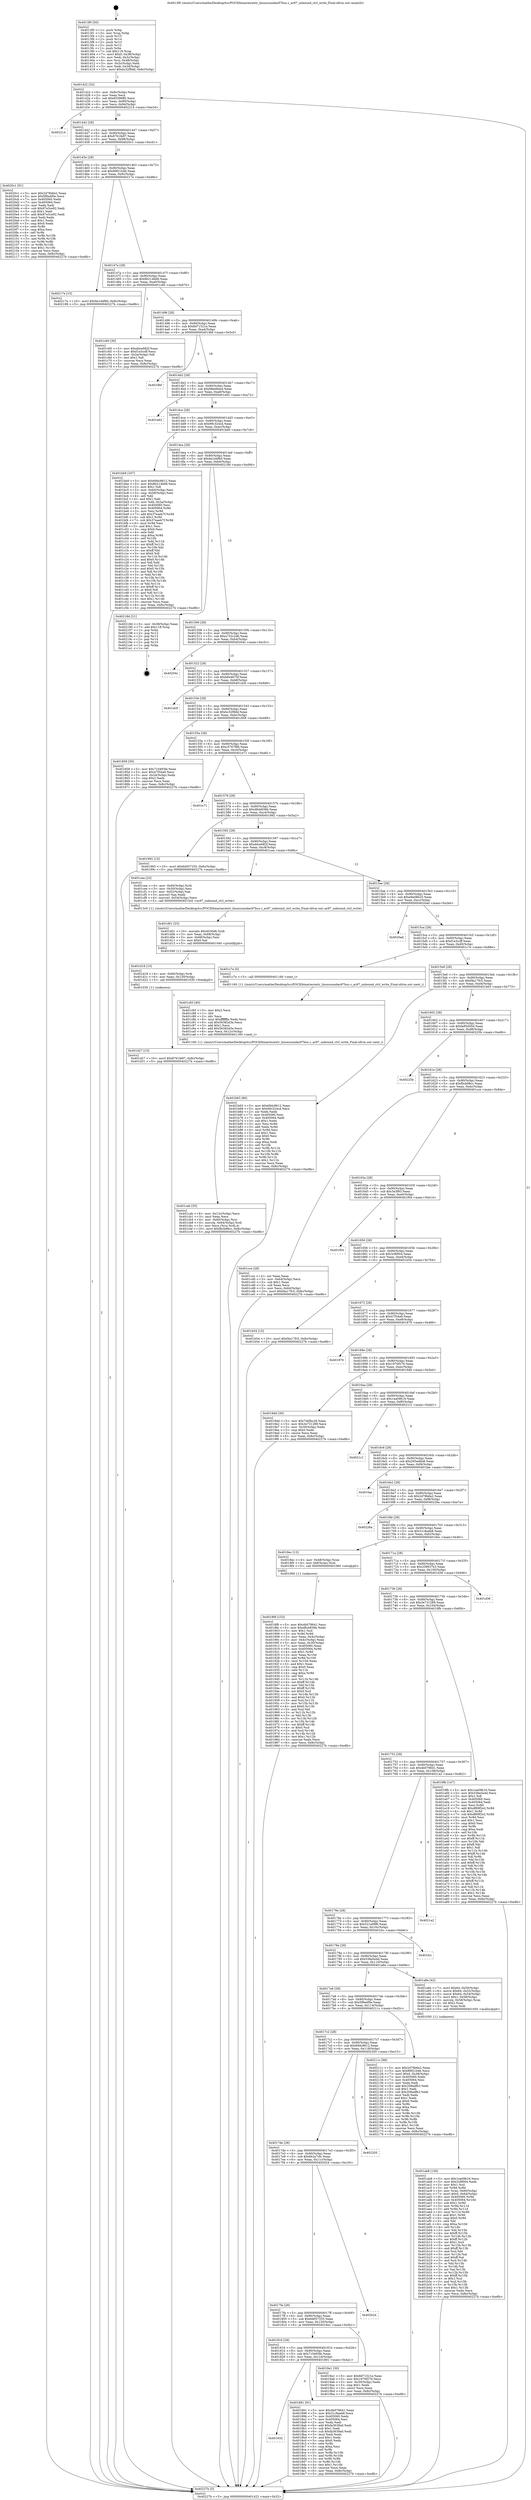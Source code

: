 digraph "0x4013f0" {
  label = "0x4013f0 (/mnt/c/Users/mathe/Desktop/tcc/POCII/binaries/extr_linuxsoundac97bus.c_ac97_unbound_ctrl_write_Final-ollvm.out::main(0))"
  labelloc = "t"
  node[shape=record]

  Entry [label="",width=0.3,height=0.3,shape=circle,fillcolor=black,style=filled]
  "0x401422" [label="{
     0x401422 [32]\l
     | [instrs]\l
     &nbsp;&nbsp;0x401422 \<+6\>: mov -0x8c(%rbp),%eax\l
     &nbsp;&nbsp;0x401428 \<+2\>: mov %eax,%ecx\l
     &nbsp;&nbsp;0x40142a \<+6\>: sub $0x85396ff2,%ecx\l
     &nbsp;&nbsp;0x401430 \<+6\>: mov %eax,-0x90(%rbp)\l
     &nbsp;&nbsp;0x401436 \<+6\>: mov %ecx,-0x94(%rbp)\l
     &nbsp;&nbsp;0x40143c \<+6\>: je 0000000000402214 \<main+0xe24\>\l
  }"]
  "0x402214" [label="{
     0x402214\l
  }", style=dashed]
  "0x401442" [label="{
     0x401442 [28]\l
     | [instrs]\l
     &nbsp;&nbsp;0x401442 \<+5\>: jmp 0000000000401447 \<main+0x57\>\l
     &nbsp;&nbsp;0x401447 \<+6\>: mov -0x90(%rbp),%eax\l
     &nbsp;&nbsp;0x40144d \<+5\>: sub $0x8761fe97,%eax\l
     &nbsp;&nbsp;0x401452 \<+6\>: mov %eax,-0x98(%rbp)\l
     &nbsp;&nbsp;0x401458 \<+6\>: je 00000000004020c1 \<main+0xcd1\>\l
  }"]
  Exit [label="",width=0.3,height=0.3,shape=circle,fillcolor=black,style=filled,peripheries=2]
  "0x4020c1" [label="{
     0x4020c1 [91]\l
     | [instrs]\l
     &nbsp;&nbsp;0x4020c1 \<+5\>: mov $0x2d78b6e2,%eax\l
     &nbsp;&nbsp;0x4020c6 \<+5\>: mov $0x5f9a4f0e,%ecx\l
     &nbsp;&nbsp;0x4020cb \<+7\>: mov 0x405060,%edx\l
     &nbsp;&nbsp;0x4020d2 \<+7\>: mov 0x405064,%esi\l
     &nbsp;&nbsp;0x4020d9 \<+2\>: mov %edx,%edi\l
     &nbsp;&nbsp;0x4020db \<+6\>: sub $0x97e3ce92,%edi\l
     &nbsp;&nbsp;0x4020e1 \<+3\>: sub $0x1,%edi\l
     &nbsp;&nbsp;0x4020e4 \<+6\>: add $0x97e3ce92,%edi\l
     &nbsp;&nbsp;0x4020ea \<+3\>: imul %edi,%edx\l
     &nbsp;&nbsp;0x4020ed \<+3\>: and $0x1,%edx\l
     &nbsp;&nbsp;0x4020f0 \<+3\>: cmp $0x0,%edx\l
     &nbsp;&nbsp;0x4020f3 \<+4\>: sete %r8b\l
     &nbsp;&nbsp;0x4020f7 \<+3\>: cmp $0xa,%esi\l
     &nbsp;&nbsp;0x4020fa \<+4\>: setl %r9b\l
     &nbsp;&nbsp;0x4020fe \<+3\>: mov %r8b,%r10b\l
     &nbsp;&nbsp;0x402101 \<+3\>: and %r9b,%r10b\l
     &nbsp;&nbsp;0x402104 \<+3\>: xor %r9b,%r8b\l
     &nbsp;&nbsp;0x402107 \<+3\>: or %r8b,%r10b\l
     &nbsp;&nbsp;0x40210a \<+4\>: test $0x1,%r10b\l
     &nbsp;&nbsp;0x40210e \<+3\>: cmovne %ecx,%eax\l
     &nbsp;&nbsp;0x402111 \<+6\>: mov %eax,-0x8c(%rbp)\l
     &nbsp;&nbsp;0x402117 \<+5\>: jmp 000000000040227b \<main+0xe8b\>\l
  }"]
  "0x40145e" [label="{
     0x40145e [28]\l
     | [instrs]\l
     &nbsp;&nbsp;0x40145e \<+5\>: jmp 0000000000401463 \<main+0x73\>\l
     &nbsp;&nbsp;0x401463 \<+6\>: mov -0x90(%rbp),%eax\l
     &nbsp;&nbsp;0x401469 \<+5\>: sub $0x89f21b4b,%eax\l
     &nbsp;&nbsp;0x40146e \<+6\>: mov %eax,-0x9c(%rbp)\l
     &nbsp;&nbsp;0x401474 \<+6\>: je 000000000040217e \<main+0xd8e\>\l
  }"]
  "0x401d27" [label="{
     0x401d27 [15]\l
     | [instrs]\l
     &nbsp;&nbsp;0x401d27 \<+10\>: movl $0x8761fe97,-0x8c(%rbp)\l
     &nbsp;&nbsp;0x401d31 \<+5\>: jmp 000000000040227b \<main+0xe8b\>\l
  }"]
  "0x40217e" [label="{
     0x40217e [15]\l
     | [instrs]\l
     &nbsp;&nbsp;0x40217e \<+10\>: movl $0x9a1d4fb0,-0x8c(%rbp)\l
     &nbsp;&nbsp;0x402188 \<+5\>: jmp 000000000040227b \<main+0xe8b\>\l
  }"]
  "0x40147a" [label="{
     0x40147a [28]\l
     | [instrs]\l
     &nbsp;&nbsp;0x40147a \<+5\>: jmp 000000000040147f \<main+0x8f\>\l
     &nbsp;&nbsp;0x40147f \<+6\>: mov -0x90(%rbp),%eax\l
     &nbsp;&nbsp;0x401485 \<+5\>: sub $0x8b214b68,%eax\l
     &nbsp;&nbsp;0x40148a \<+6\>: mov %eax,-0xa0(%rbp)\l
     &nbsp;&nbsp;0x401490 \<+6\>: je 0000000000401c60 \<main+0x870\>\l
  }"]
  "0x401d18" [label="{
     0x401d18 [15]\l
     | [instrs]\l
     &nbsp;&nbsp;0x401d18 \<+4\>: mov -0x60(%rbp),%rdi\l
     &nbsp;&nbsp;0x401d1c \<+6\>: mov %eax,-0x130(%rbp)\l
     &nbsp;&nbsp;0x401d22 \<+5\>: call 0000000000401030 \<free@plt\>\l
     | [calls]\l
     &nbsp;&nbsp;0x401030 \{1\} (unknown)\l
  }"]
  "0x401c60" [label="{
     0x401c60 [30]\l
     | [instrs]\l
     &nbsp;&nbsp;0x401c60 \<+5\>: mov $0xddce682f,%eax\l
     &nbsp;&nbsp;0x401c65 \<+5\>: mov $0xf1e3ccff,%ecx\l
     &nbsp;&nbsp;0x401c6a \<+3\>: mov -0x2a(%rbp),%dl\l
     &nbsp;&nbsp;0x401c6d \<+3\>: test $0x1,%dl\l
     &nbsp;&nbsp;0x401c70 \<+3\>: cmovne %ecx,%eax\l
     &nbsp;&nbsp;0x401c73 \<+6\>: mov %eax,-0x8c(%rbp)\l
     &nbsp;&nbsp;0x401c79 \<+5\>: jmp 000000000040227b \<main+0xe8b\>\l
  }"]
  "0x401496" [label="{
     0x401496 [28]\l
     | [instrs]\l
     &nbsp;&nbsp;0x401496 \<+5\>: jmp 000000000040149b \<main+0xab\>\l
     &nbsp;&nbsp;0x40149b \<+6\>: mov -0x90(%rbp),%eax\l
     &nbsp;&nbsp;0x4014a1 \<+5\>: sub $0x8d71521e,%eax\l
     &nbsp;&nbsp;0x4014a6 \<+6\>: mov %eax,-0xa4(%rbp)\l
     &nbsp;&nbsp;0x4014ac \<+6\>: je 00000000004019bf \<main+0x5cf\>\l
  }"]
  "0x401d01" [label="{
     0x401d01 [23]\l
     | [instrs]\l
     &nbsp;&nbsp;0x401d01 \<+10\>: movabs $0x4030d6,%rdi\l
     &nbsp;&nbsp;0x401d0b \<+3\>: mov %eax,-0x68(%rbp)\l
     &nbsp;&nbsp;0x401d0e \<+3\>: mov -0x68(%rbp),%esi\l
     &nbsp;&nbsp;0x401d11 \<+2\>: mov $0x0,%al\l
     &nbsp;&nbsp;0x401d13 \<+5\>: call 0000000000401040 \<printf@plt\>\l
     | [calls]\l
     &nbsp;&nbsp;0x401040 \{1\} (unknown)\l
  }"]
  "0x4019bf" [label="{
     0x4019bf\l
  }", style=dashed]
  "0x4014b2" [label="{
     0x4014b2 [28]\l
     | [instrs]\l
     &nbsp;&nbsp;0x4014b2 \<+5\>: jmp 00000000004014b7 \<main+0xc7\>\l
     &nbsp;&nbsp;0x4014b7 \<+6\>: mov -0x90(%rbp),%eax\l
     &nbsp;&nbsp;0x4014bd \<+5\>: sub $0x98eb8ee4,%eax\l
     &nbsp;&nbsp;0x4014c2 \<+6\>: mov %eax,-0xa8(%rbp)\l
     &nbsp;&nbsp;0x4014c8 \<+6\>: je 0000000000401e62 \<main+0xa72\>\l
  }"]
  "0x401cab" [label="{
     0x401cab [35]\l
     | [instrs]\l
     &nbsp;&nbsp;0x401cab \<+6\>: mov -0x12c(%rbp),%ecx\l
     &nbsp;&nbsp;0x401cb1 \<+3\>: imul %eax,%ecx\l
     &nbsp;&nbsp;0x401cb4 \<+4\>: mov -0x60(%rbp),%rsi\l
     &nbsp;&nbsp;0x401cb8 \<+4\>: movslq -0x64(%rbp),%rdi\l
     &nbsp;&nbsp;0x401cbc \<+3\>: mov %ecx,(%rsi,%rdi,4)\l
     &nbsp;&nbsp;0x401cbf \<+10\>: movl $0xfbcb98cc,-0x8c(%rbp)\l
     &nbsp;&nbsp;0x401cc9 \<+5\>: jmp 000000000040227b \<main+0xe8b\>\l
  }"]
  "0x401e62" [label="{
     0x401e62\l
  }", style=dashed]
  "0x4014ce" [label="{
     0x4014ce [28]\l
     | [instrs]\l
     &nbsp;&nbsp;0x4014ce \<+5\>: jmp 00000000004014d3 \<main+0xe3\>\l
     &nbsp;&nbsp;0x4014d3 \<+6\>: mov -0x90(%rbp),%eax\l
     &nbsp;&nbsp;0x4014d9 \<+5\>: sub $0x99c324cd,%eax\l
     &nbsp;&nbsp;0x4014de \<+6\>: mov %eax,-0xac(%rbp)\l
     &nbsp;&nbsp;0x4014e4 \<+6\>: je 0000000000401bb9 \<main+0x7c9\>\l
  }"]
  "0x401c83" [label="{
     0x401c83 [40]\l
     | [instrs]\l
     &nbsp;&nbsp;0x401c83 \<+5\>: mov $0x2,%ecx\l
     &nbsp;&nbsp;0x401c88 \<+1\>: cltd\l
     &nbsp;&nbsp;0x401c89 \<+2\>: idiv %ecx\l
     &nbsp;&nbsp;0x401c8b \<+6\>: imul $0xfffffffe,%edx,%ecx\l
     &nbsp;&nbsp;0x401c91 \<+6\>: sub $0x56382d3e,%ecx\l
     &nbsp;&nbsp;0x401c97 \<+3\>: add $0x1,%ecx\l
     &nbsp;&nbsp;0x401c9a \<+6\>: add $0x56382d3e,%ecx\l
     &nbsp;&nbsp;0x401ca0 \<+6\>: mov %ecx,-0x12c(%rbp)\l
     &nbsp;&nbsp;0x401ca6 \<+5\>: call 0000000000401160 \<next_i\>\l
     | [calls]\l
     &nbsp;&nbsp;0x401160 \{1\} (/mnt/c/Users/mathe/Desktop/tcc/POCII/binaries/extr_linuxsoundac97bus.c_ac97_unbound_ctrl_write_Final-ollvm.out::next_i)\l
  }"]
  "0x401bb9" [label="{
     0x401bb9 [167]\l
     | [instrs]\l
     &nbsp;&nbsp;0x401bb9 \<+5\>: mov $0x69dc8612,%eax\l
     &nbsp;&nbsp;0x401bbe \<+5\>: mov $0x8b214b68,%ecx\l
     &nbsp;&nbsp;0x401bc3 \<+2\>: mov $0x1,%dl\l
     &nbsp;&nbsp;0x401bc5 \<+3\>: mov -0x64(%rbp),%esi\l
     &nbsp;&nbsp;0x401bc8 \<+3\>: cmp -0x58(%rbp),%esi\l
     &nbsp;&nbsp;0x401bcb \<+4\>: setl %dil\l
     &nbsp;&nbsp;0x401bcf \<+4\>: and $0x1,%dil\l
     &nbsp;&nbsp;0x401bd3 \<+4\>: mov %dil,-0x2a(%rbp)\l
     &nbsp;&nbsp;0x401bd7 \<+7\>: mov 0x405060,%esi\l
     &nbsp;&nbsp;0x401bde \<+8\>: mov 0x405064,%r8d\l
     &nbsp;&nbsp;0x401be6 \<+3\>: mov %esi,%r9d\l
     &nbsp;&nbsp;0x401be9 \<+7\>: add $0x37eaeb7f,%r9d\l
     &nbsp;&nbsp;0x401bf0 \<+4\>: sub $0x1,%r9d\l
     &nbsp;&nbsp;0x401bf4 \<+7\>: sub $0x37eaeb7f,%r9d\l
     &nbsp;&nbsp;0x401bfb \<+4\>: imul %r9d,%esi\l
     &nbsp;&nbsp;0x401bff \<+3\>: and $0x1,%esi\l
     &nbsp;&nbsp;0x401c02 \<+3\>: cmp $0x0,%esi\l
     &nbsp;&nbsp;0x401c05 \<+4\>: sete %dil\l
     &nbsp;&nbsp;0x401c09 \<+4\>: cmp $0xa,%r8d\l
     &nbsp;&nbsp;0x401c0d \<+4\>: setl %r10b\l
     &nbsp;&nbsp;0x401c11 \<+3\>: mov %dil,%r11b\l
     &nbsp;&nbsp;0x401c14 \<+4\>: xor $0xff,%r11b\l
     &nbsp;&nbsp;0x401c18 \<+3\>: mov %r10b,%bl\l
     &nbsp;&nbsp;0x401c1b \<+3\>: xor $0xff,%bl\l
     &nbsp;&nbsp;0x401c1e \<+3\>: xor $0x0,%dl\l
     &nbsp;&nbsp;0x401c21 \<+3\>: mov %r11b,%r14b\l
     &nbsp;&nbsp;0x401c24 \<+4\>: and $0x0,%r14b\l
     &nbsp;&nbsp;0x401c28 \<+3\>: and %dl,%dil\l
     &nbsp;&nbsp;0x401c2b \<+3\>: mov %bl,%r15b\l
     &nbsp;&nbsp;0x401c2e \<+4\>: and $0x0,%r15b\l
     &nbsp;&nbsp;0x401c32 \<+3\>: and %dl,%r10b\l
     &nbsp;&nbsp;0x401c35 \<+3\>: or %dil,%r14b\l
     &nbsp;&nbsp;0x401c38 \<+3\>: or %r10b,%r15b\l
     &nbsp;&nbsp;0x401c3b \<+3\>: xor %r15b,%r14b\l
     &nbsp;&nbsp;0x401c3e \<+3\>: or %bl,%r11b\l
     &nbsp;&nbsp;0x401c41 \<+4\>: xor $0xff,%r11b\l
     &nbsp;&nbsp;0x401c45 \<+3\>: or $0x0,%dl\l
     &nbsp;&nbsp;0x401c48 \<+3\>: and %dl,%r11b\l
     &nbsp;&nbsp;0x401c4b \<+3\>: or %r11b,%r14b\l
     &nbsp;&nbsp;0x401c4e \<+4\>: test $0x1,%r14b\l
     &nbsp;&nbsp;0x401c52 \<+3\>: cmovne %ecx,%eax\l
     &nbsp;&nbsp;0x401c55 \<+6\>: mov %eax,-0x8c(%rbp)\l
     &nbsp;&nbsp;0x401c5b \<+5\>: jmp 000000000040227b \<main+0xe8b\>\l
  }"]
  "0x4014ea" [label="{
     0x4014ea [28]\l
     | [instrs]\l
     &nbsp;&nbsp;0x4014ea \<+5\>: jmp 00000000004014ef \<main+0xff\>\l
     &nbsp;&nbsp;0x4014ef \<+6\>: mov -0x90(%rbp),%eax\l
     &nbsp;&nbsp;0x4014f5 \<+5\>: sub $0x9a1d4fb0,%eax\l
     &nbsp;&nbsp;0x4014fa \<+6\>: mov %eax,-0xb0(%rbp)\l
     &nbsp;&nbsp;0x401500 \<+6\>: je 000000000040218d \<main+0xd9d\>\l
  }"]
  "0x401ab8" [label="{
     0x401ab8 [156]\l
     | [instrs]\l
     &nbsp;&nbsp;0x401ab8 \<+5\>: mov $0x1ea09b16,%ecx\l
     &nbsp;&nbsp;0x401abd \<+5\>: mov $0x3c8f004,%edx\l
     &nbsp;&nbsp;0x401ac2 \<+3\>: mov $0x1,%sil\l
     &nbsp;&nbsp;0x401ac5 \<+3\>: xor %r8d,%r8d\l
     &nbsp;&nbsp;0x401ac8 \<+4\>: mov %rax,-0x60(%rbp)\l
     &nbsp;&nbsp;0x401acc \<+7\>: movl $0x0,-0x64(%rbp)\l
     &nbsp;&nbsp;0x401ad3 \<+8\>: mov 0x405060,%r9d\l
     &nbsp;&nbsp;0x401adb \<+8\>: mov 0x405064,%r10d\l
     &nbsp;&nbsp;0x401ae3 \<+4\>: sub $0x1,%r8d\l
     &nbsp;&nbsp;0x401ae7 \<+3\>: mov %r9d,%r11d\l
     &nbsp;&nbsp;0x401aea \<+3\>: add %r8d,%r11d\l
     &nbsp;&nbsp;0x401aed \<+4\>: imul %r11d,%r9d\l
     &nbsp;&nbsp;0x401af1 \<+4\>: and $0x1,%r9d\l
     &nbsp;&nbsp;0x401af5 \<+4\>: cmp $0x0,%r9d\l
     &nbsp;&nbsp;0x401af9 \<+3\>: sete %bl\l
     &nbsp;&nbsp;0x401afc \<+4\>: cmp $0xa,%r10d\l
     &nbsp;&nbsp;0x401b00 \<+4\>: setl %r14b\l
     &nbsp;&nbsp;0x401b04 \<+3\>: mov %bl,%r15b\l
     &nbsp;&nbsp;0x401b07 \<+4\>: xor $0xff,%r15b\l
     &nbsp;&nbsp;0x401b0b \<+3\>: mov %r14b,%r12b\l
     &nbsp;&nbsp;0x401b0e \<+4\>: xor $0xff,%r12b\l
     &nbsp;&nbsp;0x401b12 \<+4\>: xor $0x1,%sil\l
     &nbsp;&nbsp;0x401b16 \<+3\>: mov %r15b,%r13b\l
     &nbsp;&nbsp;0x401b19 \<+4\>: and $0xff,%r13b\l
     &nbsp;&nbsp;0x401b1d \<+3\>: and %sil,%bl\l
     &nbsp;&nbsp;0x401b20 \<+3\>: mov %r12b,%al\l
     &nbsp;&nbsp;0x401b23 \<+2\>: and $0xff,%al\l
     &nbsp;&nbsp;0x401b25 \<+3\>: and %sil,%r14b\l
     &nbsp;&nbsp;0x401b28 \<+3\>: or %bl,%r13b\l
     &nbsp;&nbsp;0x401b2b \<+3\>: or %r14b,%al\l
     &nbsp;&nbsp;0x401b2e \<+3\>: xor %al,%r13b\l
     &nbsp;&nbsp;0x401b31 \<+3\>: or %r12b,%r15b\l
     &nbsp;&nbsp;0x401b34 \<+4\>: xor $0xff,%r15b\l
     &nbsp;&nbsp;0x401b38 \<+4\>: or $0x1,%sil\l
     &nbsp;&nbsp;0x401b3c \<+3\>: and %sil,%r15b\l
     &nbsp;&nbsp;0x401b3f \<+3\>: or %r15b,%r13b\l
     &nbsp;&nbsp;0x401b42 \<+4\>: test $0x1,%r13b\l
     &nbsp;&nbsp;0x401b46 \<+3\>: cmovne %edx,%ecx\l
     &nbsp;&nbsp;0x401b49 \<+6\>: mov %ecx,-0x8c(%rbp)\l
     &nbsp;&nbsp;0x401b4f \<+5\>: jmp 000000000040227b \<main+0xe8b\>\l
  }"]
  "0x40218d" [label="{
     0x40218d [21]\l
     | [instrs]\l
     &nbsp;&nbsp;0x40218d \<+3\>: mov -0x38(%rbp),%eax\l
     &nbsp;&nbsp;0x402190 \<+7\>: add $0x118,%rsp\l
     &nbsp;&nbsp;0x402197 \<+1\>: pop %rbx\l
     &nbsp;&nbsp;0x402198 \<+2\>: pop %r12\l
     &nbsp;&nbsp;0x40219a \<+2\>: pop %r13\l
     &nbsp;&nbsp;0x40219c \<+2\>: pop %r14\l
     &nbsp;&nbsp;0x40219e \<+2\>: pop %r15\l
     &nbsp;&nbsp;0x4021a0 \<+1\>: pop %rbp\l
     &nbsp;&nbsp;0x4021a1 \<+1\>: ret\l
  }"]
  "0x401506" [label="{
     0x401506 [28]\l
     | [instrs]\l
     &nbsp;&nbsp;0x401506 \<+5\>: jmp 000000000040150b \<main+0x11b\>\l
     &nbsp;&nbsp;0x40150b \<+6\>: mov -0x90(%rbp),%eax\l
     &nbsp;&nbsp;0x401511 \<+5\>: sub $0xa732c2db,%eax\l
     &nbsp;&nbsp;0x401516 \<+6\>: mov %eax,-0xb4(%rbp)\l
     &nbsp;&nbsp;0x40151c \<+6\>: je 000000000040204c \<main+0xc5c\>\l
  }"]
  "0x4018f9" [label="{
     0x4018f9 [153]\l
     | [instrs]\l
     &nbsp;&nbsp;0x4018f9 \<+5\>: mov $0x4b078641,%ecx\l
     &nbsp;&nbsp;0x4018fe \<+5\>: mov $0xd8cb836b,%edx\l
     &nbsp;&nbsp;0x401903 \<+3\>: mov $0x1,%sil\l
     &nbsp;&nbsp;0x401906 \<+3\>: xor %r8d,%r8d\l
     &nbsp;&nbsp;0x401909 \<+3\>: mov %eax,-0x4c(%rbp)\l
     &nbsp;&nbsp;0x40190c \<+3\>: mov -0x4c(%rbp),%eax\l
     &nbsp;&nbsp;0x40190f \<+3\>: mov %eax,-0x30(%rbp)\l
     &nbsp;&nbsp;0x401912 \<+7\>: mov 0x405060,%eax\l
     &nbsp;&nbsp;0x401919 \<+8\>: mov 0x405064,%r9d\l
     &nbsp;&nbsp;0x401921 \<+4\>: sub $0x1,%r8d\l
     &nbsp;&nbsp;0x401925 \<+3\>: mov %eax,%r10d\l
     &nbsp;&nbsp;0x401928 \<+3\>: add %r8d,%r10d\l
     &nbsp;&nbsp;0x40192b \<+4\>: imul %r10d,%eax\l
     &nbsp;&nbsp;0x40192f \<+3\>: and $0x1,%eax\l
     &nbsp;&nbsp;0x401932 \<+3\>: cmp $0x0,%eax\l
     &nbsp;&nbsp;0x401935 \<+4\>: sete %r11b\l
     &nbsp;&nbsp;0x401939 \<+4\>: cmp $0xa,%r9d\l
     &nbsp;&nbsp;0x40193d \<+3\>: setl %bl\l
     &nbsp;&nbsp;0x401940 \<+3\>: mov %r11b,%r14b\l
     &nbsp;&nbsp;0x401943 \<+4\>: xor $0xff,%r14b\l
     &nbsp;&nbsp;0x401947 \<+3\>: mov %bl,%r15b\l
     &nbsp;&nbsp;0x40194a \<+4\>: xor $0xff,%r15b\l
     &nbsp;&nbsp;0x40194e \<+4\>: xor $0x0,%sil\l
     &nbsp;&nbsp;0x401952 \<+3\>: mov %r14b,%r12b\l
     &nbsp;&nbsp;0x401955 \<+4\>: and $0x0,%r12b\l
     &nbsp;&nbsp;0x401959 \<+3\>: and %sil,%r11b\l
     &nbsp;&nbsp;0x40195c \<+3\>: mov %r15b,%r13b\l
     &nbsp;&nbsp;0x40195f \<+4\>: and $0x0,%r13b\l
     &nbsp;&nbsp;0x401963 \<+3\>: and %sil,%bl\l
     &nbsp;&nbsp;0x401966 \<+3\>: or %r11b,%r12b\l
     &nbsp;&nbsp;0x401969 \<+3\>: or %bl,%r13b\l
     &nbsp;&nbsp;0x40196c \<+3\>: xor %r13b,%r12b\l
     &nbsp;&nbsp;0x40196f \<+3\>: or %r15b,%r14b\l
     &nbsp;&nbsp;0x401972 \<+4\>: xor $0xff,%r14b\l
     &nbsp;&nbsp;0x401976 \<+4\>: or $0x0,%sil\l
     &nbsp;&nbsp;0x40197a \<+3\>: and %sil,%r14b\l
     &nbsp;&nbsp;0x40197d \<+3\>: or %r14b,%r12b\l
     &nbsp;&nbsp;0x401980 \<+4\>: test $0x1,%r12b\l
     &nbsp;&nbsp;0x401984 \<+3\>: cmovne %edx,%ecx\l
     &nbsp;&nbsp;0x401987 \<+6\>: mov %ecx,-0x8c(%rbp)\l
     &nbsp;&nbsp;0x40198d \<+5\>: jmp 000000000040227b \<main+0xe8b\>\l
  }"]
  "0x40204c" [label="{
     0x40204c\l
  }", style=dashed]
  "0x401522" [label="{
     0x401522 [28]\l
     | [instrs]\l
     &nbsp;&nbsp;0x401522 \<+5\>: jmp 0000000000401527 \<main+0x137\>\l
     &nbsp;&nbsp;0x401527 \<+6\>: mov -0x90(%rbp),%eax\l
     &nbsp;&nbsp;0x40152d \<+5\>: sub $0xb6e4675f,%eax\l
     &nbsp;&nbsp;0x401532 \<+6\>: mov %eax,-0xb8(%rbp)\l
     &nbsp;&nbsp;0x401538 \<+6\>: je 0000000000401dc9 \<main+0x9d9\>\l
  }"]
  "0x401832" [label="{
     0x401832\l
  }", style=dashed]
  "0x401dc9" [label="{
     0x401dc9\l
  }", style=dashed]
  "0x40153e" [label="{
     0x40153e [28]\l
     | [instrs]\l
     &nbsp;&nbsp;0x40153e \<+5\>: jmp 0000000000401543 \<main+0x153\>\l
     &nbsp;&nbsp;0x401543 \<+6\>: mov -0x90(%rbp),%eax\l
     &nbsp;&nbsp;0x401549 \<+5\>: sub $0xbc32f9dd,%eax\l
     &nbsp;&nbsp;0x40154e \<+6\>: mov %eax,-0xbc(%rbp)\l
     &nbsp;&nbsp;0x401554 \<+6\>: je 0000000000401858 \<main+0x468\>\l
  }"]
  "0x401891" [label="{
     0x401891 [91]\l
     | [instrs]\l
     &nbsp;&nbsp;0x401891 \<+5\>: mov $0x4b078641,%eax\l
     &nbsp;&nbsp;0x401896 \<+5\>: mov $0x31c8aeb8,%ecx\l
     &nbsp;&nbsp;0x40189b \<+7\>: mov 0x405060,%edx\l
     &nbsp;&nbsp;0x4018a2 \<+7\>: mov 0x405064,%esi\l
     &nbsp;&nbsp;0x4018a9 \<+2\>: mov %edx,%edi\l
     &nbsp;&nbsp;0x4018ab \<+6\>: add $0xfa3639a0,%edi\l
     &nbsp;&nbsp;0x4018b1 \<+3\>: sub $0x1,%edi\l
     &nbsp;&nbsp;0x4018b4 \<+6\>: sub $0xfa3639a0,%edi\l
     &nbsp;&nbsp;0x4018ba \<+3\>: imul %edi,%edx\l
     &nbsp;&nbsp;0x4018bd \<+3\>: and $0x1,%edx\l
     &nbsp;&nbsp;0x4018c0 \<+3\>: cmp $0x0,%edx\l
     &nbsp;&nbsp;0x4018c3 \<+4\>: sete %r8b\l
     &nbsp;&nbsp;0x4018c7 \<+3\>: cmp $0xa,%esi\l
     &nbsp;&nbsp;0x4018ca \<+4\>: setl %r9b\l
     &nbsp;&nbsp;0x4018ce \<+3\>: mov %r8b,%r10b\l
     &nbsp;&nbsp;0x4018d1 \<+3\>: and %r9b,%r10b\l
     &nbsp;&nbsp;0x4018d4 \<+3\>: xor %r9b,%r8b\l
     &nbsp;&nbsp;0x4018d7 \<+3\>: or %r8b,%r10b\l
     &nbsp;&nbsp;0x4018da \<+4\>: test $0x1,%r10b\l
     &nbsp;&nbsp;0x4018de \<+3\>: cmovne %ecx,%eax\l
     &nbsp;&nbsp;0x4018e1 \<+6\>: mov %eax,-0x8c(%rbp)\l
     &nbsp;&nbsp;0x4018e7 \<+5\>: jmp 000000000040227b \<main+0xe8b\>\l
  }"]
  "0x401858" [label="{
     0x401858 [30]\l
     | [instrs]\l
     &nbsp;&nbsp;0x401858 \<+5\>: mov $0x710493fe,%eax\l
     &nbsp;&nbsp;0x40185d \<+5\>: mov $0x47f34a9,%ecx\l
     &nbsp;&nbsp;0x401862 \<+3\>: mov -0x34(%rbp),%edx\l
     &nbsp;&nbsp;0x401865 \<+3\>: cmp $0x2,%edx\l
     &nbsp;&nbsp;0x401868 \<+3\>: cmovne %ecx,%eax\l
     &nbsp;&nbsp;0x40186b \<+6\>: mov %eax,-0x8c(%rbp)\l
     &nbsp;&nbsp;0x401871 \<+5\>: jmp 000000000040227b \<main+0xe8b\>\l
  }"]
  "0x40155a" [label="{
     0x40155a [28]\l
     | [instrs]\l
     &nbsp;&nbsp;0x40155a \<+5\>: jmp 000000000040155f \<main+0x16f\>\l
     &nbsp;&nbsp;0x40155f \<+6\>: mov -0x90(%rbp),%eax\l
     &nbsp;&nbsp;0x401565 \<+5\>: sub $0xc5767f9b,%eax\l
     &nbsp;&nbsp;0x40156a \<+6\>: mov %eax,-0xc0(%rbp)\l
     &nbsp;&nbsp;0x401570 \<+6\>: je 0000000000401e71 \<main+0xa81\>\l
  }"]
  "0x40227b" [label="{
     0x40227b [5]\l
     | [instrs]\l
     &nbsp;&nbsp;0x40227b \<+5\>: jmp 0000000000401422 \<main+0x32\>\l
  }"]
  "0x4013f0" [label="{
     0x4013f0 [50]\l
     | [instrs]\l
     &nbsp;&nbsp;0x4013f0 \<+1\>: push %rbp\l
     &nbsp;&nbsp;0x4013f1 \<+3\>: mov %rsp,%rbp\l
     &nbsp;&nbsp;0x4013f4 \<+2\>: push %r15\l
     &nbsp;&nbsp;0x4013f6 \<+2\>: push %r14\l
     &nbsp;&nbsp;0x4013f8 \<+2\>: push %r13\l
     &nbsp;&nbsp;0x4013fa \<+2\>: push %r12\l
     &nbsp;&nbsp;0x4013fc \<+1\>: push %rbx\l
     &nbsp;&nbsp;0x4013fd \<+7\>: sub $0x118,%rsp\l
     &nbsp;&nbsp;0x401404 \<+7\>: movl $0x0,-0x38(%rbp)\l
     &nbsp;&nbsp;0x40140b \<+3\>: mov %edi,-0x3c(%rbp)\l
     &nbsp;&nbsp;0x40140e \<+4\>: mov %rsi,-0x48(%rbp)\l
     &nbsp;&nbsp;0x401412 \<+3\>: mov -0x3c(%rbp),%edi\l
     &nbsp;&nbsp;0x401415 \<+3\>: mov %edi,-0x34(%rbp)\l
     &nbsp;&nbsp;0x401418 \<+10\>: movl $0xbc32f9dd,-0x8c(%rbp)\l
  }"]
  "0x401816" [label="{
     0x401816 [28]\l
     | [instrs]\l
     &nbsp;&nbsp;0x401816 \<+5\>: jmp 000000000040181b \<main+0x42b\>\l
     &nbsp;&nbsp;0x40181b \<+6\>: mov -0x90(%rbp),%eax\l
     &nbsp;&nbsp;0x401821 \<+5\>: sub $0x710493fe,%eax\l
     &nbsp;&nbsp;0x401826 \<+6\>: mov %eax,-0x124(%rbp)\l
     &nbsp;&nbsp;0x40182c \<+6\>: je 0000000000401891 \<main+0x4a1\>\l
  }"]
  "0x401e71" [label="{
     0x401e71\l
  }", style=dashed]
  "0x401576" [label="{
     0x401576 [28]\l
     | [instrs]\l
     &nbsp;&nbsp;0x401576 \<+5\>: jmp 000000000040157b \<main+0x18b\>\l
     &nbsp;&nbsp;0x40157b \<+6\>: mov -0x90(%rbp),%eax\l
     &nbsp;&nbsp;0x401581 \<+5\>: sub $0xd8cb836b,%eax\l
     &nbsp;&nbsp;0x401586 \<+6\>: mov %eax,-0xc4(%rbp)\l
     &nbsp;&nbsp;0x40158c \<+6\>: je 0000000000401992 \<main+0x5a2\>\l
  }"]
  "0x4019a1" [label="{
     0x4019a1 [30]\l
     | [instrs]\l
     &nbsp;&nbsp;0x4019a1 \<+5\>: mov $0x8d71521e,%eax\l
     &nbsp;&nbsp;0x4019a6 \<+5\>: mov $0x1970f276,%ecx\l
     &nbsp;&nbsp;0x4019ab \<+3\>: mov -0x30(%rbp),%edx\l
     &nbsp;&nbsp;0x4019ae \<+3\>: cmp $0x1,%edx\l
     &nbsp;&nbsp;0x4019b1 \<+3\>: cmovl %ecx,%eax\l
     &nbsp;&nbsp;0x4019b4 \<+6\>: mov %eax,-0x8c(%rbp)\l
     &nbsp;&nbsp;0x4019ba \<+5\>: jmp 000000000040227b \<main+0xe8b\>\l
  }"]
  "0x401992" [label="{
     0x401992 [15]\l
     | [instrs]\l
     &nbsp;&nbsp;0x401992 \<+10\>: movl $0x6d057255,-0x8c(%rbp)\l
     &nbsp;&nbsp;0x40199c \<+5\>: jmp 000000000040227b \<main+0xe8b\>\l
  }"]
  "0x401592" [label="{
     0x401592 [28]\l
     | [instrs]\l
     &nbsp;&nbsp;0x401592 \<+5\>: jmp 0000000000401597 \<main+0x1a7\>\l
     &nbsp;&nbsp;0x401597 \<+6\>: mov -0x90(%rbp),%eax\l
     &nbsp;&nbsp;0x40159d \<+5\>: sub $0xddce682f,%eax\l
     &nbsp;&nbsp;0x4015a2 \<+6\>: mov %eax,-0xc8(%rbp)\l
     &nbsp;&nbsp;0x4015a8 \<+6\>: je 0000000000401cea \<main+0x8fa\>\l
  }"]
  "0x4017fa" [label="{
     0x4017fa [28]\l
     | [instrs]\l
     &nbsp;&nbsp;0x4017fa \<+5\>: jmp 00000000004017ff \<main+0x40f\>\l
     &nbsp;&nbsp;0x4017ff \<+6\>: mov -0x90(%rbp),%eax\l
     &nbsp;&nbsp;0x401805 \<+5\>: sub $0x6d057255,%eax\l
     &nbsp;&nbsp;0x40180a \<+6\>: mov %eax,-0x120(%rbp)\l
     &nbsp;&nbsp;0x401810 \<+6\>: je 00000000004019a1 \<main+0x5b1\>\l
  }"]
  "0x401cea" [label="{
     0x401cea [23]\l
     | [instrs]\l
     &nbsp;&nbsp;0x401cea \<+4\>: mov -0x60(%rbp),%rdi\l
     &nbsp;&nbsp;0x401cee \<+3\>: mov -0x50(%rbp),%esi\l
     &nbsp;&nbsp;0x401cf1 \<+4\>: mov -0x52(%rbp),%ax\l
     &nbsp;&nbsp;0x401cf5 \<+3\>: movzwl %ax,%edx\l
     &nbsp;&nbsp;0x401cf8 \<+4\>: movzwl -0x54(%rbp),%ecx\l
     &nbsp;&nbsp;0x401cfc \<+5\>: call 00000000004013c0 \<ac97_unbound_ctrl_write\>\l
     | [calls]\l
     &nbsp;&nbsp;0x4013c0 \{1\} (/mnt/c/Users/mathe/Desktop/tcc/POCII/binaries/extr_linuxsoundac97bus.c_ac97_unbound_ctrl_write_Final-ollvm.out::ac97_unbound_ctrl_write)\l
  }"]
  "0x4015ae" [label="{
     0x4015ae [28]\l
     | [instrs]\l
     &nbsp;&nbsp;0x4015ae \<+5\>: jmp 00000000004015b3 \<main+0x1c3\>\l
     &nbsp;&nbsp;0x4015b3 \<+6\>: mov -0x90(%rbp),%eax\l
     &nbsp;&nbsp;0x4015b9 \<+5\>: sub $0xe9a08b25,%eax\l
     &nbsp;&nbsp;0x4015be \<+6\>: mov %eax,-0xcc(%rbp)\l
     &nbsp;&nbsp;0x4015c4 \<+6\>: je 00000000004020ad \<main+0xcbd\>\l
  }"]
  "0x402024" [label="{
     0x402024\l
  }", style=dashed]
  "0x4020ad" [label="{
     0x4020ad\l
  }", style=dashed]
  "0x4015ca" [label="{
     0x4015ca [28]\l
     | [instrs]\l
     &nbsp;&nbsp;0x4015ca \<+5\>: jmp 00000000004015cf \<main+0x1df\>\l
     &nbsp;&nbsp;0x4015cf \<+6\>: mov -0x90(%rbp),%eax\l
     &nbsp;&nbsp;0x4015d5 \<+5\>: sub $0xf1e3ccff,%eax\l
     &nbsp;&nbsp;0x4015da \<+6\>: mov %eax,-0xd0(%rbp)\l
     &nbsp;&nbsp;0x4015e0 \<+6\>: je 0000000000401c7e \<main+0x88e\>\l
  }"]
  "0x4017de" [label="{
     0x4017de [28]\l
     | [instrs]\l
     &nbsp;&nbsp;0x4017de \<+5\>: jmp 00000000004017e3 \<main+0x3f3\>\l
     &nbsp;&nbsp;0x4017e3 \<+6\>: mov -0x90(%rbp),%eax\l
     &nbsp;&nbsp;0x4017e9 \<+5\>: sub $0x6b2a7cfc,%eax\l
     &nbsp;&nbsp;0x4017ee \<+6\>: mov %eax,-0x11c(%rbp)\l
     &nbsp;&nbsp;0x4017f4 \<+6\>: je 0000000000402024 \<main+0xc34\>\l
  }"]
  "0x401c7e" [label="{
     0x401c7e [5]\l
     | [instrs]\l
     &nbsp;&nbsp;0x401c7e \<+5\>: call 0000000000401160 \<next_i\>\l
     | [calls]\l
     &nbsp;&nbsp;0x401160 \{1\} (/mnt/c/Users/mathe/Desktop/tcc/POCII/binaries/extr_linuxsoundac97bus.c_ac97_unbound_ctrl_write_Final-ollvm.out::next_i)\l
  }"]
  "0x4015e6" [label="{
     0x4015e6 [28]\l
     | [instrs]\l
     &nbsp;&nbsp;0x4015e6 \<+5\>: jmp 00000000004015eb \<main+0x1fb\>\l
     &nbsp;&nbsp;0x4015eb \<+6\>: mov -0x90(%rbp),%eax\l
     &nbsp;&nbsp;0x4015f1 \<+5\>: sub $0xf4a17fc5,%eax\l
     &nbsp;&nbsp;0x4015f6 \<+6\>: mov %eax,-0xd4(%rbp)\l
     &nbsp;&nbsp;0x4015fc \<+6\>: je 0000000000401b63 \<main+0x773\>\l
  }"]
  "0x402205" [label="{
     0x402205\l
  }", style=dashed]
  "0x401b63" [label="{
     0x401b63 [86]\l
     | [instrs]\l
     &nbsp;&nbsp;0x401b63 \<+5\>: mov $0x69dc8612,%eax\l
     &nbsp;&nbsp;0x401b68 \<+5\>: mov $0x99c324cd,%ecx\l
     &nbsp;&nbsp;0x401b6d \<+2\>: xor %edx,%edx\l
     &nbsp;&nbsp;0x401b6f \<+7\>: mov 0x405060,%esi\l
     &nbsp;&nbsp;0x401b76 \<+7\>: mov 0x405064,%edi\l
     &nbsp;&nbsp;0x401b7d \<+3\>: sub $0x1,%edx\l
     &nbsp;&nbsp;0x401b80 \<+3\>: mov %esi,%r8d\l
     &nbsp;&nbsp;0x401b83 \<+3\>: add %edx,%r8d\l
     &nbsp;&nbsp;0x401b86 \<+4\>: imul %r8d,%esi\l
     &nbsp;&nbsp;0x401b8a \<+3\>: and $0x1,%esi\l
     &nbsp;&nbsp;0x401b8d \<+3\>: cmp $0x0,%esi\l
     &nbsp;&nbsp;0x401b90 \<+4\>: sete %r9b\l
     &nbsp;&nbsp;0x401b94 \<+3\>: cmp $0xa,%edi\l
     &nbsp;&nbsp;0x401b97 \<+4\>: setl %r10b\l
     &nbsp;&nbsp;0x401b9b \<+3\>: mov %r9b,%r11b\l
     &nbsp;&nbsp;0x401b9e \<+3\>: and %r10b,%r11b\l
     &nbsp;&nbsp;0x401ba1 \<+3\>: xor %r10b,%r9b\l
     &nbsp;&nbsp;0x401ba4 \<+3\>: or %r9b,%r11b\l
     &nbsp;&nbsp;0x401ba7 \<+4\>: test $0x1,%r11b\l
     &nbsp;&nbsp;0x401bab \<+3\>: cmovne %ecx,%eax\l
     &nbsp;&nbsp;0x401bae \<+6\>: mov %eax,-0x8c(%rbp)\l
     &nbsp;&nbsp;0x401bb4 \<+5\>: jmp 000000000040227b \<main+0xe8b\>\l
  }"]
  "0x401602" [label="{
     0x401602 [28]\l
     | [instrs]\l
     &nbsp;&nbsp;0x401602 \<+5\>: jmp 0000000000401607 \<main+0x217\>\l
     &nbsp;&nbsp;0x401607 \<+6\>: mov -0x90(%rbp),%eax\l
     &nbsp;&nbsp;0x40160d \<+5\>: sub $0xfa85d50d,%eax\l
     &nbsp;&nbsp;0x401612 \<+6\>: mov %eax,-0xd8(%rbp)\l
     &nbsp;&nbsp;0x401618 \<+6\>: je 000000000040225b \<main+0xe6b\>\l
  }"]
  "0x4017c2" [label="{
     0x4017c2 [28]\l
     | [instrs]\l
     &nbsp;&nbsp;0x4017c2 \<+5\>: jmp 00000000004017c7 \<main+0x3d7\>\l
     &nbsp;&nbsp;0x4017c7 \<+6\>: mov -0x90(%rbp),%eax\l
     &nbsp;&nbsp;0x4017cd \<+5\>: sub $0x69dc8612,%eax\l
     &nbsp;&nbsp;0x4017d2 \<+6\>: mov %eax,-0x118(%rbp)\l
     &nbsp;&nbsp;0x4017d8 \<+6\>: je 0000000000402205 \<main+0xe15\>\l
  }"]
  "0x40225b" [label="{
     0x40225b\l
  }", style=dashed]
  "0x40161e" [label="{
     0x40161e [28]\l
     | [instrs]\l
     &nbsp;&nbsp;0x40161e \<+5\>: jmp 0000000000401623 \<main+0x233\>\l
     &nbsp;&nbsp;0x401623 \<+6\>: mov -0x90(%rbp),%eax\l
     &nbsp;&nbsp;0x401629 \<+5\>: sub $0xfbcb98cc,%eax\l
     &nbsp;&nbsp;0x40162e \<+6\>: mov %eax,-0xdc(%rbp)\l
     &nbsp;&nbsp;0x401634 \<+6\>: je 0000000000401cce \<main+0x8de\>\l
  }"]
  "0x40211c" [label="{
     0x40211c [98]\l
     | [instrs]\l
     &nbsp;&nbsp;0x40211c \<+5\>: mov $0x2d78b6e2,%eax\l
     &nbsp;&nbsp;0x402121 \<+5\>: mov $0x89f21b4b,%ecx\l
     &nbsp;&nbsp;0x402126 \<+7\>: movl $0x0,-0x38(%rbp)\l
     &nbsp;&nbsp;0x40212d \<+7\>: mov 0x405060,%edx\l
     &nbsp;&nbsp;0x402134 \<+7\>: mov 0x405064,%esi\l
     &nbsp;&nbsp;0x40213b \<+2\>: mov %edx,%edi\l
     &nbsp;&nbsp;0x40213d \<+6\>: add $0x208adfb3,%edi\l
     &nbsp;&nbsp;0x402143 \<+3\>: sub $0x1,%edi\l
     &nbsp;&nbsp;0x402146 \<+6\>: sub $0x208adfb3,%edi\l
     &nbsp;&nbsp;0x40214c \<+3\>: imul %edi,%edx\l
     &nbsp;&nbsp;0x40214f \<+3\>: and $0x1,%edx\l
     &nbsp;&nbsp;0x402152 \<+3\>: cmp $0x0,%edx\l
     &nbsp;&nbsp;0x402155 \<+4\>: sete %r8b\l
     &nbsp;&nbsp;0x402159 \<+3\>: cmp $0xa,%esi\l
     &nbsp;&nbsp;0x40215c \<+4\>: setl %r9b\l
     &nbsp;&nbsp;0x402160 \<+3\>: mov %r8b,%r10b\l
     &nbsp;&nbsp;0x402163 \<+3\>: and %r9b,%r10b\l
     &nbsp;&nbsp;0x402166 \<+3\>: xor %r9b,%r8b\l
     &nbsp;&nbsp;0x402169 \<+3\>: or %r8b,%r10b\l
     &nbsp;&nbsp;0x40216c \<+4\>: test $0x1,%r10b\l
     &nbsp;&nbsp;0x402170 \<+3\>: cmovne %ecx,%eax\l
     &nbsp;&nbsp;0x402173 \<+6\>: mov %eax,-0x8c(%rbp)\l
     &nbsp;&nbsp;0x402179 \<+5\>: jmp 000000000040227b \<main+0xe8b\>\l
  }"]
  "0x401cce" [label="{
     0x401cce [28]\l
     | [instrs]\l
     &nbsp;&nbsp;0x401cce \<+2\>: xor %eax,%eax\l
     &nbsp;&nbsp;0x401cd0 \<+3\>: mov -0x64(%rbp),%ecx\l
     &nbsp;&nbsp;0x401cd3 \<+3\>: sub $0x1,%eax\l
     &nbsp;&nbsp;0x401cd6 \<+2\>: sub %eax,%ecx\l
     &nbsp;&nbsp;0x401cd8 \<+3\>: mov %ecx,-0x64(%rbp)\l
     &nbsp;&nbsp;0x401cdb \<+10\>: movl $0xf4a17fc5,-0x8c(%rbp)\l
     &nbsp;&nbsp;0x401ce5 \<+5\>: jmp 000000000040227b \<main+0xe8b\>\l
  }"]
  "0x40163a" [label="{
     0x40163a [28]\l
     | [instrs]\l
     &nbsp;&nbsp;0x40163a \<+5\>: jmp 000000000040163f \<main+0x24f\>\l
     &nbsp;&nbsp;0x40163f \<+6\>: mov -0x90(%rbp),%eax\l
     &nbsp;&nbsp;0x401645 \<+5\>: sub $0x3a3f93,%eax\l
     &nbsp;&nbsp;0x40164a \<+6\>: mov %eax,-0xe0(%rbp)\l
     &nbsp;&nbsp;0x401650 \<+6\>: je 0000000000401f04 \<main+0xb14\>\l
  }"]
  "0x4017a6" [label="{
     0x4017a6 [28]\l
     | [instrs]\l
     &nbsp;&nbsp;0x4017a6 \<+5\>: jmp 00000000004017ab \<main+0x3bb\>\l
     &nbsp;&nbsp;0x4017ab \<+6\>: mov -0x90(%rbp),%eax\l
     &nbsp;&nbsp;0x4017b1 \<+5\>: sub $0x5f9a4f0e,%eax\l
     &nbsp;&nbsp;0x4017b6 \<+6\>: mov %eax,-0x114(%rbp)\l
     &nbsp;&nbsp;0x4017bc \<+6\>: je 000000000040211c \<main+0xd2c\>\l
  }"]
  "0x401f04" [label="{
     0x401f04\l
  }", style=dashed]
  "0x401656" [label="{
     0x401656 [28]\l
     | [instrs]\l
     &nbsp;&nbsp;0x401656 \<+5\>: jmp 000000000040165b \<main+0x26b\>\l
     &nbsp;&nbsp;0x40165b \<+6\>: mov -0x90(%rbp),%eax\l
     &nbsp;&nbsp;0x401661 \<+5\>: sub $0x3c8f004,%eax\l
     &nbsp;&nbsp;0x401666 \<+6\>: mov %eax,-0xe4(%rbp)\l
     &nbsp;&nbsp;0x40166c \<+6\>: je 0000000000401b54 \<main+0x764\>\l
  }"]
  "0x401a8e" [label="{
     0x401a8e [42]\l
     | [instrs]\l
     &nbsp;&nbsp;0x401a8e \<+7\>: movl $0x64,-0x50(%rbp)\l
     &nbsp;&nbsp;0x401a95 \<+6\>: movw $0x64,-0x52(%rbp)\l
     &nbsp;&nbsp;0x401a9b \<+6\>: movw $0x64,-0x54(%rbp)\l
     &nbsp;&nbsp;0x401aa1 \<+7\>: movl $0x1,-0x58(%rbp)\l
     &nbsp;&nbsp;0x401aa8 \<+4\>: movslq -0x58(%rbp),%rax\l
     &nbsp;&nbsp;0x401aac \<+4\>: shl $0x2,%rax\l
     &nbsp;&nbsp;0x401ab0 \<+3\>: mov %rax,%rdi\l
     &nbsp;&nbsp;0x401ab3 \<+5\>: call 0000000000401050 \<malloc@plt\>\l
     | [calls]\l
     &nbsp;&nbsp;0x401050 \{1\} (unknown)\l
  }"]
  "0x401b54" [label="{
     0x401b54 [15]\l
     | [instrs]\l
     &nbsp;&nbsp;0x401b54 \<+10\>: movl $0xf4a17fc5,-0x8c(%rbp)\l
     &nbsp;&nbsp;0x401b5e \<+5\>: jmp 000000000040227b \<main+0xe8b\>\l
  }"]
  "0x401672" [label="{
     0x401672 [28]\l
     | [instrs]\l
     &nbsp;&nbsp;0x401672 \<+5\>: jmp 0000000000401677 \<main+0x287\>\l
     &nbsp;&nbsp;0x401677 \<+6\>: mov -0x90(%rbp),%eax\l
     &nbsp;&nbsp;0x40167d \<+5\>: sub $0x47f34a9,%eax\l
     &nbsp;&nbsp;0x401682 \<+6\>: mov %eax,-0xe8(%rbp)\l
     &nbsp;&nbsp;0x401688 \<+6\>: je 0000000000401876 \<main+0x486\>\l
  }"]
  "0x40178a" [label="{
     0x40178a [28]\l
     | [instrs]\l
     &nbsp;&nbsp;0x40178a \<+5\>: jmp 000000000040178f \<main+0x39f\>\l
     &nbsp;&nbsp;0x40178f \<+6\>: mov -0x90(%rbp),%eax\l
     &nbsp;&nbsp;0x401795 \<+5\>: sub $0x538a5e4d,%eax\l
     &nbsp;&nbsp;0x40179a \<+6\>: mov %eax,-0x110(%rbp)\l
     &nbsp;&nbsp;0x4017a0 \<+6\>: je 0000000000401a8e \<main+0x69e\>\l
  }"]
  "0x401876" [label="{
     0x401876\l
  }", style=dashed]
  "0x40168e" [label="{
     0x40168e [28]\l
     | [instrs]\l
     &nbsp;&nbsp;0x40168e \<+5\>: jmp 0000000000401693 \<main+0x2a3\>\l
     &nbsp;&nbsp;0x401693 \<+6\>: mov -0x90(%rbp),%eax\l
     &nbsp;&nbsp;0x401699 \<+5\>: sub $0x1970f276,%eax\l
     &nbsp;&nbsp;0x40169e \<+6\>: mov %eax,-0xec(%rbp)\l
     &nbsp;&nbsp;0x4016a4 \<+6\>: je 00000000004019dd \<main+0x5ed\>\l
  }"]
  "0x401fcc" [label="{
     0x401fcc\l
  }", style=dashed]
  "0x4019dd" [label="{
     0x4019dd [30]\l
     | [instrs]\l
     &nbsp;&nbsp;0x4019dd \<+5\>: mov $0x74bfbc28,%eax\l
     &nbsp;&nbsp;0x4019e2 \<+5\>: mov $0x3e731289,%ecx\l
     &nbsp;&nbsp;0x4019e7 \<+3\>: mov -0x30(%rbp),%edx\l
     &nbsp;&nbsp;0x4019ea \<+3\>: cmp $0x0,%edx\l
     &nbsp;&nbsp;0x4019ed \<+3\>: cmove %ecx,%eax\l
     &nbsp;&nbsp;0x4019f0 \<+6\>: mov %eax,-0x8c(%rbp)\l
     &nbsp;&nbsp;0x4019f6 \<+5\>: jmp 000000000040227b \<main+0xe8b\>\l
  }"]
  "0x4016aa" [label="{
     0x4016aa [28]\l
     | [instrs]\l
     &nbsp;&nbsp;0x4016aa \<+5\>: jmp 00000000004016af \<main+0x2bf\>\l
     &nbsp;&nbsp;0x4016af \<+6\>: mov -0x90(%rbp),%eax\l
     &nbsp;&nbsp;0x4016b5 \<+5\>: sub $0x1ea09b16,%eax\l
     &nbsp;&nbsp;0x4016ba \<+6\>: mov %eax,-0xf0(%rbp)\l
     &nbsp;&nbsp;0x4016c0 \<+6\>: je 00000000004021c1 \<main+0xdd1\>\l
  }"]
  "0x40176e" [label="{
     0x40176e [28]\l
     | [instrs]\l
     &nbsp;&nbsp;0x40176e \<+5\>: jmp 0000000000401773 \<main+0x383\>\l
     &nbsp;&nbsp;0x401773 \<+6\>: mov -0x90(%rbp),%eax\l
     &nbsp;&nbsp;0x401779 \<+5\>: sub $0x521a99f6,%eax\l
     &nbsp;&nbsp;0x40177e \<+6\>: mov %eax,-0x10c(%rbp)\l
     &nbsp;&nbsp;0x401784 \<+6\>: je 0000000000401fcc \<main+0xbdc\>\l
  }"]
  "0x4021c1" [label="{
     0x4021c1\l
  }", style=dashed]
  "0x4016c6" [label="{
     0x4016c6 [28]\l
     | [instrs]\l
     &nbsp;&nbsp;0x4016c6 \<+5\>: jmp 00000000004016cb \<main+0x2db\>\l
     &nbsp;&nbsp;0x4016cb \<+6\>: mov -0x90(%rbp),%eax\l
     &nbsp;&nbsp;0x4016d1 \<+5\>: sub $0x265edbb8,%eax\l
     &nbsp;&nbsp;0x4016d6 \<+6\>: mov %eax,-0xf4(%rbp)\l
     &nbsp;&nbsp;0x4016dc \<+6\>: je 0000000000401fae \<main+0xbbe\>\l
  }"]
  "0x4021a2" [label="{
     0x4021a2\l
  }", style=dashed]
  "0x401fae" [label="{
     0x401fae\l
  }", style=dashed]
  "0x4016e2" [label="{
     0x4016e2 [28]\l
     | [instrs]\l
     &nbsp;&nbsp;0x4016e2 \<+5\>: jmp 00000000004016e7 \<main+0x2f7\>\l
     &nbsp;&nbsp;0x4016e7 \<+6\>: mov -0x90(%rbp),%eax\l
     &nbsp;&nbsp;0x4016ed \<+5\>: sub $0x2d78b6e2,%eax\l
     &nbsp;&nbsp;0x4016f2 \<+6\>: mov %eax,-0xf8(%rbp)\l
     &nbsp;&nbsp;0x4016f8 \<+6\>: je 000000000040226a \<main+0xe7a\>\l
  }"]
  "0x401752" [label="{
     0x401752 [28]\l
     | [instrs]\l
     &nbsp;&nbsp;0x401752 \<+5\>: jmp 0000000000401757 \<main+0x367\>\l
     &nbsp;&nbsp;0x401757 \<+6\>: mov -0x90(%rbp),%eax\l
     &nbsp;&nbsp;0x40175d \<+5\>: sub $0x4b078641,%eax\l
     &nbsp;&nbsp;0x401762 \<+6\>: mov %eax,-0x108(%rbp)\l
     &nbsp;&nbsp;0x401768 \<+6\>: je 00000000004021a2 \<main+0xdb2\>\l
  }"]
  "0x40226a" [label="{
     0x40226a\l
  }", style=dashed]
  "0x4016fe" [label="{
     0x4016fe [28]\l
     | [instrs]\l
     &nbsp;&nbsp;0x4016fe \<+5\>: jmp 0000000000401703 \<main+0x313\>\l
     &nbsp;&nbsp;0x401703 \<+6\>: mov -0x90(%rbp),%eax\l
     &nbsp;&nbsp;0x401709 \<+5\>: sub $0x31c8aeb8,%eax\l
     &nbsp;&nbsp;0x40170e \<+6\>: mov %eax,-0xfc(%rbp)\l
     &nbsp;&nbsp;0x401714 \<+6\>: je 00000000004018ec \<main+0x4fc\>\l
  }"]
  "0x4019fb" [label="{
     0x4019fb [147]\l
     | [instrs]\l
     &nbsp;&nbsp;0x4019fb \<+5\>: mov $0x1ea09b16,%eax\l
     &nbsp;&nbsp;0x401a00 \<+5\>: mov $0x538a5e4d,%ecx\l
     &nbsp;&nbsp;0x401a05 \<+2\>: mov $0x1,%dl\l
     &nbsp;&nbsp;0x401a07 \<+7\>: mov 0x405060,%esi\l
     &nbsp;&nbsp;0x401a0e \<+7\>: mov 0x405064,%edi\l
     &nbsp;&nbsp;0x401a15 \<+3\>: mov %esi,%r8d\l
     &nbsp;&nbsp;0x401a18 \<+7\>: add $0xdf69f2e2,%r8d\l
     &nbsp;&nbsp;0x401a1f \<+4\>: sub $0x1,%r8d\l
     &nbsp;&nbsp;0x401a23 \<+7\>: sub $0xdf69f2e2,%r8d\l
     &nbsp;&nbsp;0x401a2a \<+4\>: imul %r8d,%esi\l
     &nbsp;&nbsp;0x401a2e \<+3\>: and $0x1,%esi\l
     &nbsp;&nbsp;0x401a31 \<+3\>: cmp $0x0,%esi\l
     &nbsp;&nbsp;0x401a34 \<+4\>: sete %r9b\l
     &nbsp;&nbsp;0x401a38 \<+3\>: cmp $0xa,%edi\l
     &nbsp;&nbsp;0x401a3b \<+4\>: setl %r10b\l
     &nbsp;&nbsp;0x401a3f \<+3\>: mov %r9b,%r11b\l
     &nbsp;&nbsp;0x401a42 \<+4\>: xor $0xff,%r11b\l
     &nbsp;&nbsp;0x401a46 \<+3\>: mov %r10b,%bl\l
     &nbsp;&nbsp;0x401a49 \<+3\>: xor $0xff,%bl\l
     &nbsp;&nbsp;0x401a4c \<+3\>: xor $0x1,%dl\l
     &nbsp;&nbsp;0x401a4f \<+3\>: mov %r11b,%r14b\l
     &nbsp;&nbsp;0x401a52 \<+4\>: and $0xff,%r14b\l
     &nbsp;&nbsp;0x401a56 \<+3\>: and %dl,%r9b\l
     &nbsp;&nbsp;0x401a59 \<+3\>: mov %bl,%r15b\l
     &nbsp;&nbsp;0x401a5c \<+4\>: and $0xff,%r15b\l
     &nbsp;&nbsp;0x401a60 \<+3\>: and %dl,%r10b\l
     &nbsp;&nbsp;0x401a63 \<+3\>: or %r9b,%r14b\l
     &nbsp;&nbsp;0x401a66 \<+3\>: or %r10b,%r15b\l
     &nbsp;&nbsp;0x401a69 \<+3\>: xor %r15b,%r14b\l
     &nbsp;&nbsp;0x401a6c \<+3\>: or %bl,%r11b\l
     &nbsp;&nbsp;0x401a6f \<+4\>: xor $0xff,%r11b\l
     &nbsp;&nbsp;0x401a73 \<+3\>: or $0x1,%dl\l
     &nbsp;&nbsp;0x401a76 \<+3\>: and %dl,%r11b\l
     &nbsp;&nbsp;0x401a79 \<+3\>: or %r11b,%r14b\l
     &nbsp;&nbsp;0x401a7c \<+4\>: test $0x1,%r14b\l
     &nbsp;&nbsp;0x401a80 \<+3\>: cmovne %ecx,%eax\l
     &nbsp;&nbsp;0x401a83 \<+6\>: mov %eax,-0x8c(%rbp)\l
     &nbsp;&nbsp;0x401a89 \<+5\>: jmp 000000000040227b \<main+0xe8b\>\l
  }"]
  "0x4018ec" [label="{
     0x4018ec [13]\l
     | [instrs]\l
     &nbsp;&nbsp;0x4018ec \<+4\>: mov -0x48(%rbp),%rax\l
     &nbsp;&nbsp;0x4018f0 \<+4\>: mov 0x8(%rax),%rdi\l
     &nbsp;&nbsp;0x4018f4 \<+5\>: call 0000000000401060 \<atoi@plt\>\l
     | [calls]\l
     &nbsp;&nbsp;0x401060 \{1\} (unknown)\l
  }"]
  "0x40171a" [label="{
     0x40171a [28]\l
     | [instrs]\l
     &nbsp;&nbsp;0x40171a \<+5\>: jmp 000000000040171f \<main+0x32f\>\l
     &nbsp;&nbsp;0x40171f \<+6\>: mov -0x90(%rbp),%eax\l
     &nbsp;&nbsp;0x401725 \<+5\>: sub $0x339937e3,%eax\l
     &nbsp;&nbsp;0x40172a \<+6\>: mov %eax,-0x100(%rbp)\l
     &nbsp;&nbsp;0x401730 \<+6\>: je 0000000000401d36 \<main+0x946\>\l
  }"]
  "0x401736" [label="{
     0x401736 [28]\l
     | [instrs]\l
     &nbsp;&nbsp;0x401736 \<+5\>: jmp 000000000040173b \<main+0x34b\>\l
     &nbsp;&nbsp;0x40173b \<+6\>: mov -0x90(%rbp),%eax\l
     &nbsp;&nbsp;0x401741 \<+5\>: sub $0x3e731289,%eax\l
     &nbsp;&nbsp;0x401746 \<+6\>: mov %eax,-0x104(%rbp)\l
     &nbsp;&nbsp;0x40174c \<+6\>: je 00000000004019fb \<main+0x60b\>\l
  }"]
  "0x401d36" [label="{
     0x401d36\l
  }", style=dashed]
  Entry -> "0x4013f0" [label=" 1"]
  "0x401422" -> "0x402214" [label=" 0"]
  "0x401422" -> "0x401442" [label=" 22"]
  "0x40218d" -> Exit [label=" 1"]
  "0x401442" -> "0x4020c1" [label=" 1"]
  "0x401442" -> "0x40145e" [label=" 21"]
  "0x40217e" -> "0x40227b" [label=" 1"]
  "0x40145e" -> "0x40217e" [label=" 1"]
  "0x40145e" -> "0x40147a" [label=" 20"]
  "0x40211c" -> "0x40227b" [label=" 1"]
  "0x40147a" -> "0x401c60" [label=" 2"]
  "0x40147a" -> "0x401496" [label=" 18"]
  "0x4020c1" -> "0x40227b" [label=" 1"]
  "0x401496" -> "0x4019bf" [label=" 0"]
  "0x401496" -> "0x4014b2" [label=" 18"]
  "0x401d27" -> "0x40227b" [label=" 1"]
  "0x4014b2" -> "0x401e62" [label=" 0"]
  "0x4014b2" -> "0x4014ce" [label=" 18"]
  "0x401d18" -> "0x401d27" [label=" 1"]
  "0x4014ce" -> "0x401bb9" [label=" 2"]
  "0x4014ce" -> "0x4014ea" [label=" 16"]
  "0x401d01" -> "0x401d18" [label=" 1"]
  "0x4014ea" -> "0x40218d" [label=" 1"]
  "0x4014ea" -> "0x401506" [label=" 15"]
  "0x401cea" -> "0x401d01" [label=" 1"]
  "0x401506" -> "0x40204c" [label=" 0"]
  "0x401506" -> "0x401522" [label=" 15"]
  "0x401cce" -> "0x40227b" [label=" 1"]
  "0x401522" -> "0x401dc9" [label=" 0"]
  "0x401522" -> "0x40153e" [label=" 15"]
  "0x401cab" -> "0x40227b" [label=" 1"]
  "0x40153e" -> "0x401858" [label=" 1"]
  "0x40153e" -> "0x40155a" [label=" 14"]
  "0x401858" -> "0x40227b" [label=" 1"]
  "0x4013f0" -> "0x401422" [label=" 1"]
  "0x40227b" -> "0x401422" [label=" 21"]
  "0x401c83" -> "0x401cab" [label=" 1"]
  "0x40155a" -> "0x401e71" [label=" 0"]
  "0x40155a" -> "0x401576" [label=" 14"]
  "0x401c60" -> "0x40227b" [label=" 2"]
  "0x401576" -> "0x401992" [label=" 1"]
  "0x401576" -> "0x401592" [label=" 13"]
  "0x401bb9" -> "0x40227b" [label=" 2"]
  "0x401592" -> "0x401cea" [label=" 1"]
  "0x401592" -> "0x4015ae" [label=" 12"]
  "0x401b54" -> "0x40227b" [label=" 1"]
  "0x4015ae" -> "0x4020ad" [label=" 0"]
  "0x4015ae" -> "0x4015ca" [label=" 12"]
  "0x401ab8" -> "0x40227b" [label=" 1"]
  "0x4015ca" -> "0x401c7e" [label=" 1"]
  "0x4015ca" -> "0x4015e6" [label=" 11"]
  "0x4019fb" -> "0x40227b" [label=" 1"]
  "0x4015e6" -> "0x401b63" [label=" 2"]
  "0x4015e6" -> "0x401602" [label=" 9"]
  "0x4019dd" -> "0x40227b" [label=" 1"]
  "0x401602" -> "0x40225b" [label=" 0"]
  "0x401602" -> "0x40161e" [label=" 9"]
  "0x401992" -> "0x40227b" [label=" 1"]
  "0x40161e" -> "0x401cce" [label=" 1"]
  "0x40161e" -> "0x40163a" [label=" 8"]
  "0x4018f9" -> "0x40227b" [label=" 1"]
  "0x40163a" -> "0x401f04" [label=" 0"]
  "0x40163a" -> "0x401656" [label=" 8"]
  "0x401891" -> "0x40227b" [label=" 1"]
  "0x401656" -> "0x401b54" [label=" 1"]
  "0x401656" -> "0x401672" [label=" 7"]
  "0x401816" -> "0x401832" [label=" 0"]
  "0x401672" -> "0x401876" [label=" 0"]
  "0x401672" -> "0x40168e" [label=" 7"]
  "0x401c7e" -> "0x401c83" [label=" 1"]
  "0x40168e" -> "0x4019dd" [label=" 1"]
  "0x40168e" -> "0x4016aa" [label=" 6"]
  "0x4017fa" -> "0x401816" [label=" 1"]
  "0x4016aa" -> "0x4021c1" [label=" 0"]
  "0x4016aa" -> "0x4016c6" [label=" 6"]
  "0x401b63" -> "0x40227b" [label=" 2"]
  "0x4016c6" -> "0x401fae" [label=" 0"]
  "0x4016c6" -> "0x4016e2" [label=" 6"]
  "0x4017de" -> "0x4017fa" [label=" 2"]
  "0x4016e2" -> "0x40226a" [label=" 0"]
  "0x4016e2" -> "0x4016fe" [label=" 6"]
  "0x401a8e" -> "0x401ab8" [label=" 1"]
  "0x4016fe" -> "0x4018ec" [label=" 1"]
  "0x4016fe" -> "0x40171a" [label=" 5"]
  "0x4017c2" -> "0x4017de" [label=" 2"]
  "0x40171a" -> "0x401d36" [label=" 0"]
  "0x40171a" -> "0x401736" [label=" 5"]
  "0x4017c2" -> "0x402205" [label=" 0"]
  "0x401736" -> "0x4019fb" [label=" 1"]
  "0x401736" -> "0x401752" [label=" 4"]
  "0x4017de" -> "0x402024" [label=" 0"]
  "0x401752" -> "0x4021a2" [label=" 0"]
  "0x401752" -> "0x40176e" [label=" 4"]
  "0x4017fa" -> "0x4019a1" [label=" 1"]
  "0x40176e" -> "0x401fcc" [label=" 0"]
  "0x40176e" -> "0x40178a" [label=" 4"]
  "0x401816" -> "0x401891" [label=" 1"]
  "0x40178a" -> "0x401a8e" [label=" 1"]
  "0x40178a" -> "0x4017a6" [label=" 3"]
  "0x4018ec" -> "0x4018f9" [label=" 1"]
  "0x4017a6" -> "0x40211c" [label=" 1"]
  "0x4017a6" -> "0x4017c2" [label=" 2"]
  "0x4019a1" -> "0x40227b" [label=" 1"]
}
